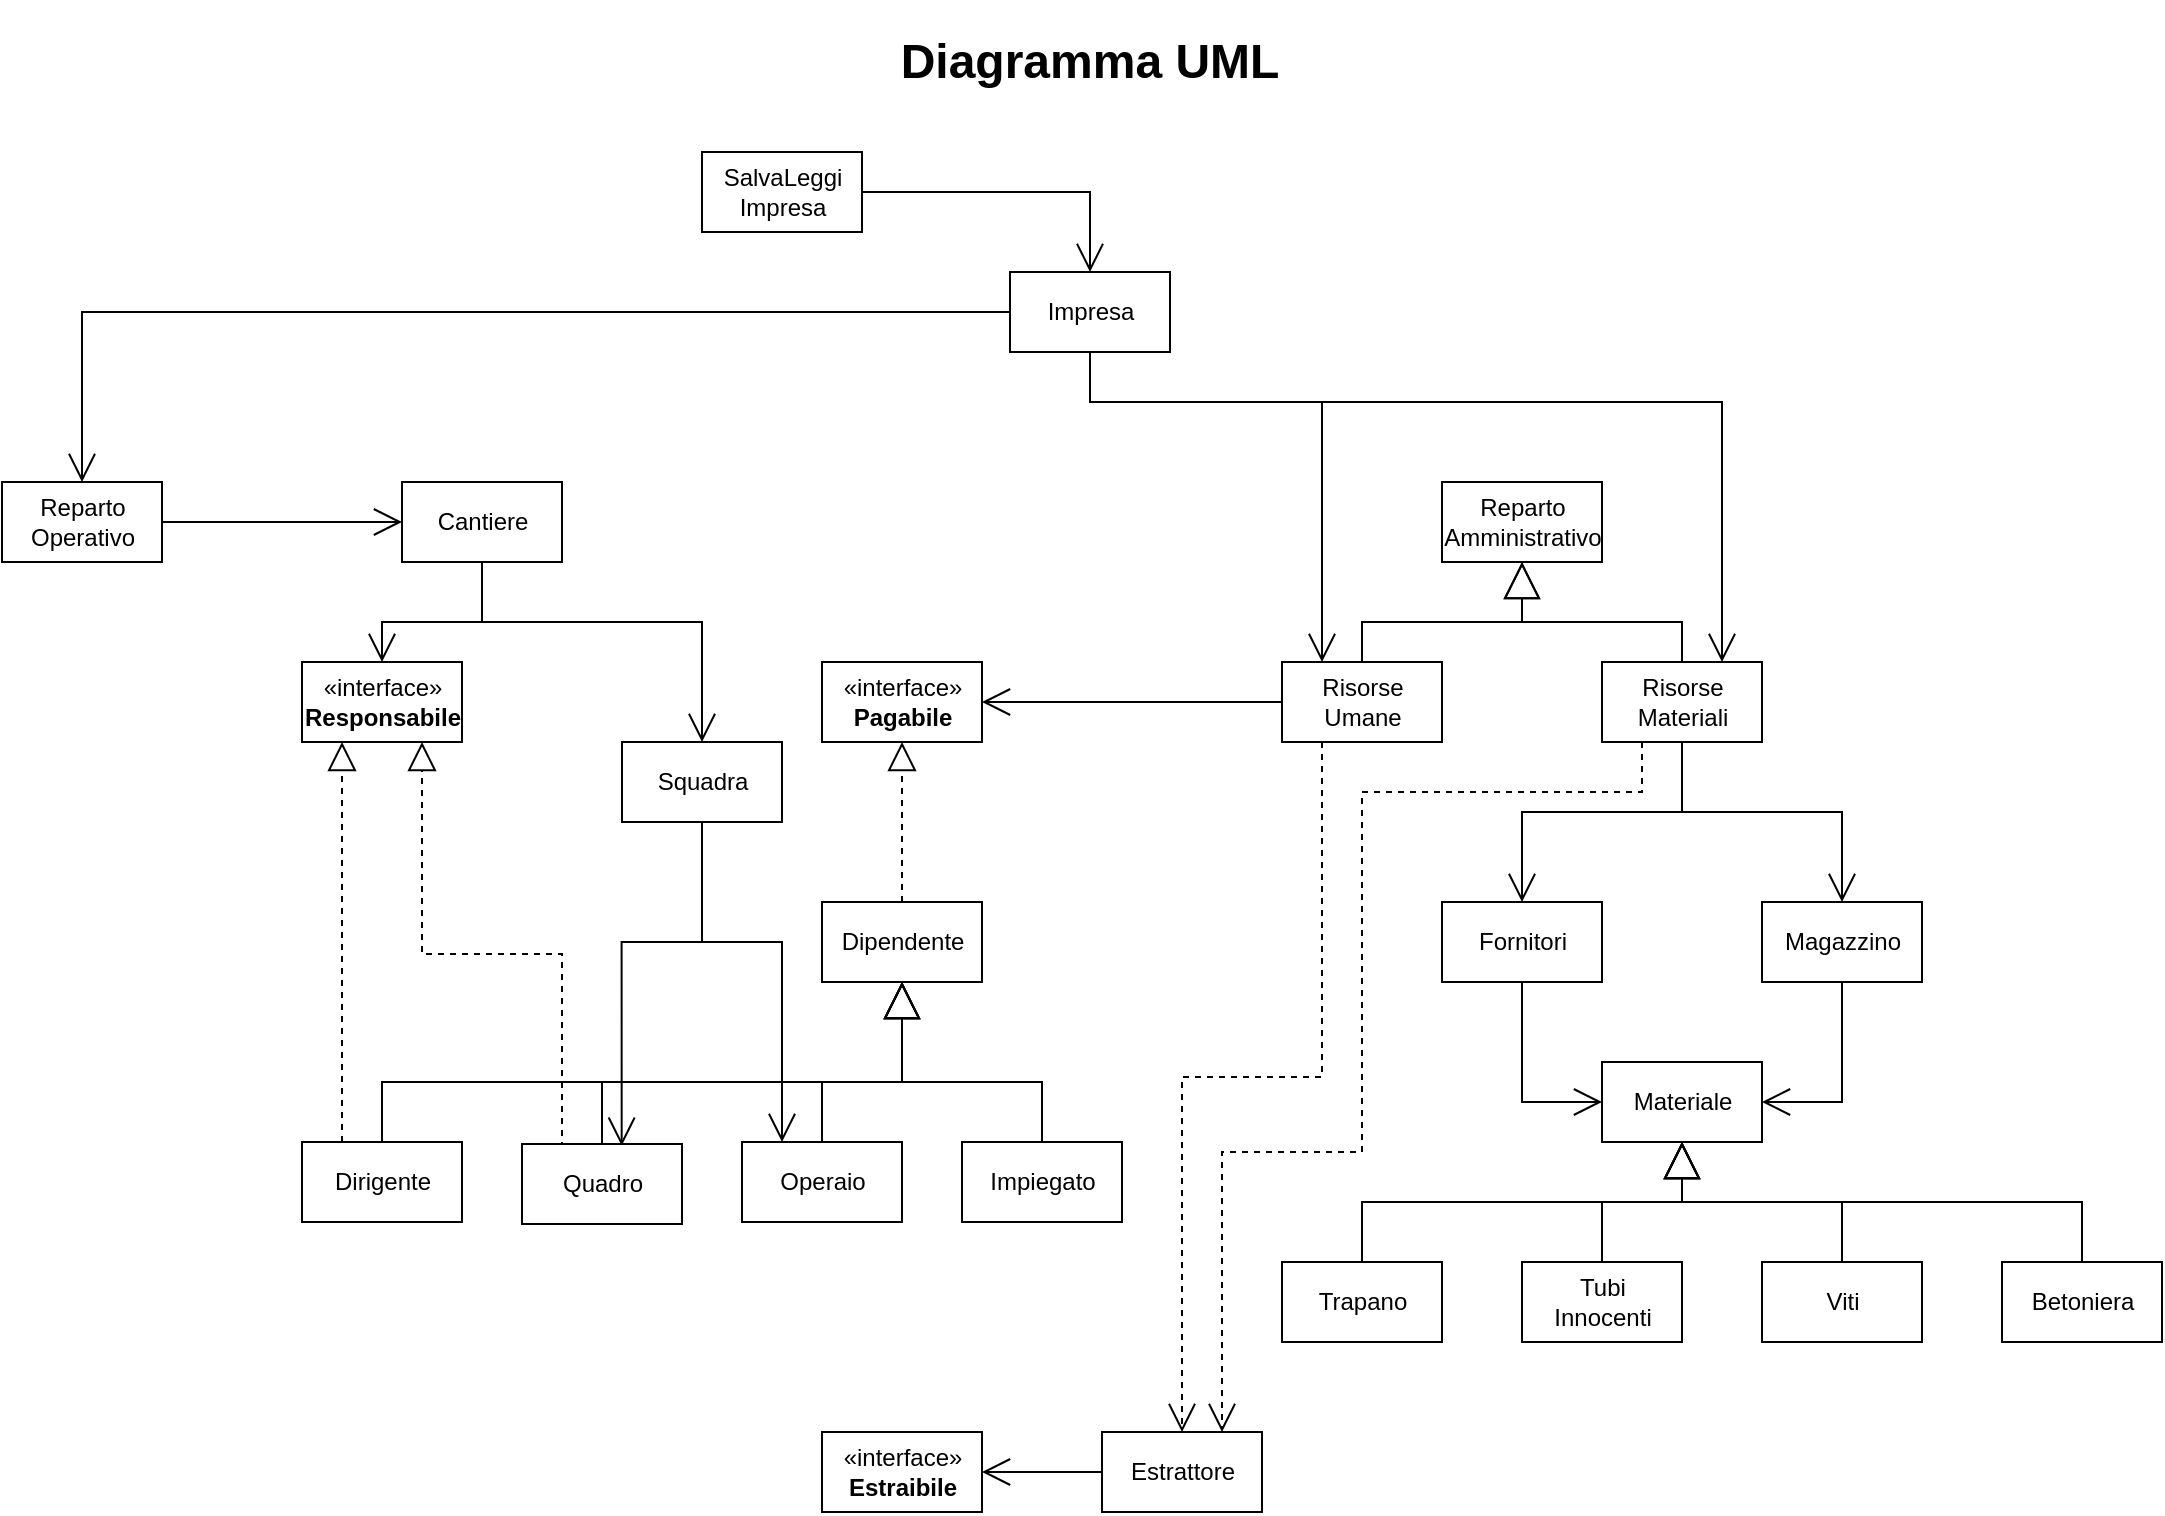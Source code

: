 <mxfile version="12.4.9" type="device"><diagram id="5WsX4jHQoWIvjeYTvldD" name="Page-1"><mxGraphModel dx="1585" dy="863" grid="1" gridSize="10" guides="1" tooltips="1" connect="1" arrows="1" fold="1" page="1" pageScale="1" pageWidth="1169" pageHeight="827" math="0" shadow="0"><root><mxCell id="0"/><mxCell id="1" parent="0"/><mxCell id="905ZBYgTo762ks0-n_Y5-1" value="Reparto&lt;br&gt;Amministrativo" style="html=1;" parent="1" vertex="1"><mxGeometry x="760" y="245" width="80" height="40" as="geometry"/></mxCell><mxCell id="905ZBYgTo762ks0-n_Y5-40" style="edgeStyle=orthogonalEdgeStyle;rounded=0;orthogonalLoop=1;jettySize=auto;html=1;exitX=0.5;exitY=0;exitDx=0;exitDy=0;entryX=0.5;entryY=1;entryDx=0;entryDy=0;strokeColor=#000000;endFill=0;endArrow=block;endSize=16;" parent="1" source="905ZBYgTo762ks0-n_Y5-2" target="905ZBYgTo762ks0-n_Y5-1" edge="1"><mxGeometry relative="1" as="geometry"><Array as="points"><mxPoint x="720" y="315"/><mxPoint x="800" y="315"/></Array></mxGeometry></mxCell><mxCell id="905ZBYgTo762ks0-n_Y5-51" style="edgeStyle=orthogonalEdgeStyle;rounded=0;orthogonalLoop=1;jettySize=auto;html=1;exitX=0;exitY=0.5;exitDx=0;exitDy=0;entryX=1;entryY=0.5;entryDx=0;entryDy=0;strokeColor=#000000;endArrow=open;endSize=12;endFill=1;" parent="1" source="905ZBYgTo762ks0-n_Y5-2" target="905ZBYgTo762ks0-n_Y5-17" edge="1"><mxGeometry relative="1" as="geometry"/></mxCell><mxCell id="vl5S0yrBhOq82g4DlDtu-12" style="edgeStyle=orthogonalEdgeStyle;rounded=0;orthogonalLoop=1;jettySize=auto;html=1;exitX=0.25;exitY=1;exitDx=0;exitDy=0;dashed=1;endArrow=open;endSize=12;entryX=0.5;entryY=0;entryDx=0;entryDy=0;" parent="1" source="905ZBYgTo762ks0-n_Y5-2" target="vl5S0yrBhOq82g4DlDtu-6" edge="1"><mxGeometry relative="1" as="geometry"><mxPoint x="640" y="640" as="targetPoint"/></mxGeometry></mxCell><mxCell id="905ZBYgTo762ks0-n_Y5-2" value="Risorse&lt;br&gt;Umane" style="html=1;" parent="1" vertex="1"><mxGeometry x="680" y="335" width="80" height="40" as="geometry"/></mxCell><mxCell id="905ZBYgTo762ks0-n_Y5-41" style="edgeStyle=orthogonalEdgeStyle;rounded=0;orthogonalLoop=1;jettySize=auto;html=1;exitX=0.5;exitY=0;exitDx=0;exitDy=0;strokeColor=#000000;endFill=0;endArrow=block;endSize=16;entryX=0.5;entryY=1;entryDx=0;entryDy=0;" parent="1" source="905ZBYgTo762ks0-n_Y5-3" target="905ZBYgTo762ks0-n_Y5-1" edge="1"><mxGeometry relative="1" as="geometry"><mxPoint x="800" y="295" as="targetPoint"/><Array as="points"><mxPoint x="880" y="315"/><mxPoint x="800" y="315"/></Array></mxGeometry></mxCell><mxCell id="905ZBYgTo762ks0-n_Y5-47" style="edgeStyle=orthogonalEdgeStyle;rounded=0;orthogonalLoop=1;jettySize=auto;html=1;exitX=0.5;exitY=1;exitDx=0;exitDy=0;entryX=0.5;entryY=0;entryDx=0;entryDy=0;strokeColor=#000000;endArrow=open;endSize=12;endFill=1;" parent="1" source="905ZBYgTo762ks0-n_Y5-3" target="905ZBYgTo762ks0-n_Y5-5" edge="1"><mxGeometry relative="1" as="geometry"/></mxCell><mxCell id="905ZBYgTo762ks0-n_Y5-48" style="edgeStyle=orthogonalEdgeStyle;rounded=0;orthogonalLoop=1;jettySize=auto;html=1;exitX=0.5;exitY=1;exitDx=0;exitDy=0;entryX=0.5;entryY=0;entryDx=0;entryDy=0;strokeColor=#000000;endArrow=open;endSize=12;endFill=1;" parent="1" source="905ZBYgTo762ks0-n_Y5-3" target="905ZBYgTo762ks0-n_Y5-6" edge="1"><mxGeometry relative="1" as="geometry"/></mxCell><mxCell id="vl5S0yrBhOq82g4DlDtu-13" style="edgeStyle=orthogonalEdgeStyle;rounded=0;orthogonalLoop=1;jettySize=auto;html=1;exitX=0.25;exitY=1;exitDx=0;exitDy=0;entryX=0.75;entryY=0;entryDx=0;entryDy=0;dashed=1;endArrow=open;endSize=12;" parent="1" source="905ZBYgTo762ks0-n_Y5-3" target="vl5S0yrBhOq82g4DlDtu-6" edge="1"><mxGeometry relative="1" as="geometry"><Array as="points"><mxPoint x="860" y="400"/><mxPoint x="720" y="400"/><mxPoint x="720" y="580"/><mxPoint x="650" y="580"/></Array></mxGeometry></mxCell><mxCell id="905ZBYgTo762ks0-n_Y5-3" value="Risorse&lt;br&gt;Materiali" style="html=1;" parent="1" vertex="1"><mxGeometry x="840" y="335" width="80" height="40" as="geometry"/></mxCell><mxCell id="905ZBYgTo762ks0-n_Y5-49" style="edgeStyle=orthogonalEdgeStyle;rounded=0;orthogonalLoop=1;jettySize=auto;html=1;exitX=0.5;exitY=1;exitDx=0;exitDy=0;entryX=0;entryY=0.5;entryDx=0;entryDy=0;strokeColor=#000000;endArrow=open;endSize=12;endFill=1;" parent="1" source="905ZBYgTo762ks0-n_Y5-5" target="905ZBYgTo762ks0-n_Y5-7" edge="1"><mxGeometry relative="1" as="geometry"/></mxCell><mxCell id="905ZBYgTo762ks0-n_Y5-5" value="Fornitori" style="html=1;" parent="1" vertex="1"><mxGeometry x="760" y="455" width="80" height="40" as="geometry"/></mxCell><mxCell id="905ZBYgTo762ks0-n_Y5-50" style="edgeStyle=orthogonalEdgeStyle;rounded=0;orthogonalLoop=1;jettySize=auto;html=1;exitX=0.5;exitY=1;exitDx=0;exitDy=0;entryX=1;entryY=0.5;entryDx=0;entryDy=0;strokeColor=#000000;endArrow=open;endSize=12;endFill=1;" parent="1" source="905ZBYgTo762ks0-n_Y5-6" target="905ZBYgTo762ks0-n_Y5-7" edge="1"><mxGeometry relative="1" as="geometry"/></mxCell><mxCell id="905ZBYgTo762ks0-n_Y5-6" value="Magazzino" style="html=1;" parent="1" vertex="1"><mxGeometry x="920" y="455" width="80" height="40" as="geometry"/></mxCell><mxCell id="905ZBYgTo762ks0-n_Y5-7" value="Materiale" style="html=1;" parent="1" vertex="1"><mxGeometry x="840" y="535" width="80" height="40" as="geometry"/></mxCell><mxCell id="905ZBYgTo762ks0-n_Y5-45" style="edgeStyle=orthogonalEdgeStyle;rounded=0;orthogonalLoop=1;jettySize=auto;html=1;exitX=0.5;exitY=0;exitDx=0;exitDy=0;strokeColor=#000000;endFill=0;endArrow=block;endSize=16;" parent="1" source="905ZBYgTo762ks0-n_Y5-8" edge="1"><mxGeometry relative="1" as="geometry"><mxPoint x="880" y="575" as="targetPoint"/><Array as="points"><mxPoint x="1080" y="605"/><mxPoint x="880" y="605"/></Array></mxGeometry></mxCell><mxCell id="905ZBYgTo762ks0-n_Y5-8" value="Betoniera" style="html=1;" parent="1" vertex="1"><mxGeometry x="1040" y="635" width="80" height="40" as="geometry"/></mxCell><mxCell id="905ZBYgTo762ks0-n_Y5-44" style="edgeStyle=orthogonalEdgeStyle;rounded=0;orthogonalLoop=1;jettySize=auto;html=1;exitX=0.5;exitY=0;exitDx=0;exitDy=0;strokeColor=#000000;endFill=0;endArrow=block;endSize=16;" parent="1" source="905ZBYgTo762ks0-n_Y5-9" edge="1"><mxGeometry relative="1" as="geometry"><mxPoint x="880" y="575" as="targetPoint"/><Array as="points"><mxPoint x="960" y="605"/><mxPoint x="880" y="605"/></Array></mxGeometry></mxCell><mxCell id="905ZBYgTo762ks0-n_Y5-9" value="Viti" style="html=1;" parent="1" vertex="1"><mxGeometry x="920" y="635" width="80" height="40" as="geometry"/></mxCell><mxCell id="905ZBYgTo762ks0-n_Y5-43" style="edgeStyle=orthogonalEdgeStyle;rounded=0;orthogonalLoop=1;jettySize=auto;html=1;exitX=0.5;exitY=0;exitDx=0;exitDy=0;strokeColor=#000000;endFill=0;endArrow=block;endSize=16;" parent="1" source="905ZBYgTo762ks0-n_Y5-10" edge="1"><mxGeometry relative="1" as="geometry"><mxPoint x="880" y="575" as="targetPoint"/><Array as="points"><mxPoint x="840" y="605"/><mxPoint x="880" y="605"/></Array></mxGeometry></mxCell><mxCell id="905ZBYgTo762ks0-n_Y5-10" value="Tubi&lt;br&gt;Innocenti" style="html=1;" parent="1" vertex="1"><mxGeometry x="800" y="635" width="80" height="40" as="geometry"/></mxCell><mxCell id="905ZBYgTo762ks0-n_Y5-42" style="edgeStyle=orthogonalEdgeStyle;rounded=0;orthogonalLoop=1;jettySize=auto;html=1;exitX=0.5;exitY=0;exitDx=0;exitDy=0;entryX=0.5;entryY=1;entryDx=0;entryDy=0;strokeColor=#000000;endFill=0;endArrow=block;endSize=16;" parent="1" source="905ZBYgTo762ks0-n_Y5-11" target="905ZBYgTo762ks0-n_Y5-7" edge="1"><mxGeometry relative="1" as="geometry"><Array as="points"><mxPoint x="720" y="605"/><mxPoint x="880" y="605"/></Array></mxGeometry></mxCell><mxCell id="905ZBYgTo762ks0-n_Y5-11" value="Trapano" style="html=1;" parent="1" vertex="1"><mxGeometry x="680" y="635" width="80" height="40" as="geometry"/></mxCell><mxCell id="905ZBYgTo762ks0-n_Y5-38" style="edgeStyle=orthogonalEdgeStyle;rounded=0;orthogonalLoop=1;jettySize=auto;html=1;exitX=1;exitY=0.5;exitDx=0;exitDy=0;entryX=0;entryY=0.5;entryDx=0;entryDy=0;strokeColor=#000000;endArrow=open;endSize=12;endFill=1;" parent="1" source="905ZBYgTo762ks0-n_Y5-12" target="905ZBYgTo762ks0-n_Y5-13" edge="1"><mxGeometry relative="1" as="geometry"/></mxCell><mxCell id="905ZBYgTo762ks0-n_Y5-12" value="Reparto&lt;br&gt;Operativo" style="html=1;" parent="1" vertex="1"><mxGeometry x="40" y="245" width="80" height="40" as="geometry"/></mxCell><mxCell id="905ZBYgTo762ks0-n_Y5-36" style="edgeStyle=orthogonalEdgeStyle;rounded=0;orthogonalLoop=1;jettySize=auto;html=1;exitX=0.5;exitY=1;exitDx=0;exitDy=0;entryX=0.5;entryY=0;entryDx=0;entryDy=0;strokeColor=#000000;endArrow=open;endSize=12;endFill=1;" parent="1" source="905ZBYgTo762ks0-n_Y5-13" target="905ZBYgTo762ks0-n_Y5-14" edge="1"><mxGeometry relative="1" as="geometry"><Array as="points"><mxPoint x="280" y="315"/><mxPoint x="230" y="315"/></Array></mxGeometry></mxCell><mxCell id="905ZBYgTo762ks0-n_Y5-37" style="edgeStyle=orthogonalEdgeStyle;rounded=0;orthogonalLoop=1;jettySize=auto;html=1;exitX=0.5;exitY=1;exitDx=0;exitDy=0;strokeColor=#000000;endArrow=open;endSize=12;entryX=0.5;entryY=0;entryDx=0;entryDy=0;endFill=1;" parent="1" source="905ZBYgTo762ks0-n_Y5-13" target="905ZBYgTo762ks0-n_Y5-16" edge="1"><mxGeometry relative="1" as="geometry"><Array as="points"><mxPoint x="280" y="315"/><mxPoint x="390" y="315"/></Array><mxPoint x="390" y="335" as="targetPoint"/></mxGeometry></mxCell><mxCell id="905ZBYgTo762ks0-n_Y5-13" value="Cantiere" style="html=1;" parent="1" vertex="1"><mxGeometry x="240" y="245" width="80" height="40" as="geometry"/></mxCell><mxCell id="905ZBYgTo762ks0-n_Y5-14" value="«interface»&lt;br&gt;&lt;b&gt;Responsabile&lt;/b&gt;" style="html=1;" parent="1" vertex="1"><mxGeometry x="190" y="335" width="80" height="40" as="geometry"/></mxCell><mxCell id="905ZBYgTo762ks0-n_Y5-25" style="edgeStyle=orthogonalEdgeStyle;rounded=0;orthogonalLoop=1;jettySize=auto;html=1;exitX=1;exitY=1;exitDx=0;exitDy=0;entryX=0.623;entryY=0.022;entryDx=0;entryDy=0;endArrow=open;endSize=12;strokeColor=#000000;entryPerimeter=0;endFill=1;" parent="1" source="905ZBYgTo762ks0-n_Y5-16" target="905ZBYgTo762ks0-n_Y5-22" edge="1"><mxGeometry relative="1" as="geometry"><Array as="points"><mxPoint x="390" y="475"/><mxPoint x="350" y="475"/></Array></mxGeometry></mxCell><mxCell id="905ZBYgTo762ks0-n_Y5-26" style="edgeStyle=orthogonalEdgeStyle;rounded=0;orthogonalLoop=1;jettySize=auto;html=1;exitX=1;exitY=1;exitDx=0;exitDy=0;entryX=0.25;entryY=0;entryDx=0;entryDy=0;endArrow=open;endSize=12;endFill=1;" parent="1" source="905ZBYgTo762ks0-n_Y5-16" target="905ZBYgTo762ks0-n_Y5-20" edge="1"><mxGeometry relative="1" as="geometry"><Array as="points"><mxPoint x="390" y="475"/><mxPoint x="430" y="475"/></Array></mxGeometry></mxCell><mxCell id="905ZBYgTo762ks0-n_Y5-16" value="Squadra" style="html=1;" parent="1" vertex="1"><mxGeometry x="350" y="375" width="80" height="40" as="geometry"/></mxCell><mxCell id="905ZBYgTo762ks0-n_Y5-17" value="«interface»&lt;br&gt;&lt;b&gt;Pagabile&lt;/b&gt;" style="html=1;" parent="1" vertex="1"><mxGeometry x="450" y="335" width="80" height="40" as="geometry"/></mxCell><mxCell id="905ZBYgTo762ks0-n_Y5-39" style="edgeStyle=orthogonalEdgeStyle;rounded=1;orthogonalLoop=1;jettySize=auto;html=1;exitX=0.5;exitY=0;exitDx=0;exitDy=0;entryX=0.5;entryY=1;entryDx=0;entryDy=0;strokeColor=#000000;dashed=1;endFill=0;endArrow=block;endSize=12;" parent="1" source="905ZBYgTo762ks0-n_Y5-18" target="905ZBYgTo762ks0-n_Y5-17" edge="1"><mxGeometry relative="1" as="geometry"/></mxCell><mxCell id="905ZBYgTo762ks0-n_Y5-18" value="Dipendente" style="html=1;" parent="1" vertex="1"><mxGeometry x="450" y="455" width="80" height="40" as="geometry"/></mxCell><mxCell id="905ZBYgTo762ks0-n_Y5-32" style="edgeStyle=orthogonalEdgeStyle;rounded=0;orthogonalLoop=1;jettySize=auto;html=1;exitX=0.5;exitY=0;exitDx=0;exitDy=0;endFill=0;endArrow=block;endSize=16;" parent="1" source="905ZBYgTo762ks0-n_Y5-19" edge="1"><mxGeometry relative="1" as="geometry"><mxPoint x="490" y="495" as="targetPoint"/><Array as="points"><mxPoint x="560" y="545"/><mxPoint x="490" y="545"/></Array></mxGeometry></mxCell><mxCell id="905ZBYgTo762ks0-n_Y5-19" value="Impiegato" style="html=1;" parent="1" vertex="1"><mxGeometry x="520" y="575" width="80" height="40" as="geometry"/></mxCell><mxCell id="905ZBYgTo762ks0-n_Y5-31" style="edgeStyle=orthogonalEdgeStyle;rounded=0;orthogonalLoop=1;jettySize=auto;html=1;exitX=0.5;exitY=0;exitDx=0;exitDy=0;endFill=0;endArrow=block;endSize=16;" parent="1" source="905ZBYgTo762ks0-n_Y5-20" edge="1"><mxGeometry relative="1" as="geometry"><mxPoint x="490" y="495" as="targetPoint"/><Array as="points"><mxPoint x="450" y="545"/><mxPoint x="490" y="545"/></Array></mxGeometry></mxCell><mxCell id="905ZBYgTo762ks0-n_Y5-20" value="Operaio" style="html=1;" parent="1" vertex="1"><mxGeometry x="410" y="575" width="80" height="40" as="geometry"/></mxCell><mxCell id="905ZBYgTo762ks0-n_Y5-28" style="edgeStyle=orthogonalEdgeStyle;rounded=1;orthogonalLoop=1;jettySize=auto;html=1;exitX=0.25;exitY=0;exitDx=0;exitDy=0;entryX=0.25;entryY=1;entryDx=0;entryDy=0;dashed=1;endFill=0;endArrow=block;endSize=12;" parent="1" source="905ZBYgTo762ks0-n_Y5-21" target="905ZBYgTo762ks0-n_Y5-14" edge="1"><mxGeometry relative="1" as="geometry"/></mxCell><mxCell id="905ZBYgTo762ks0-n_Y5-29" style="edgeStyle=orthogonalEdgeStyle;rounded=0;orthogonalLoop=1;jettySize=auto;html=1;exitX=0.5;exitY=0;exitDx=0;exitDy=0;entryX=0.5;entryY=1;entryDx=0;entryDy=0;endFill=0;endArrow=block;endSize=16;" parent="1" source="905ZBYgTo762ks0-n_Y5-21" target="905ZBYgTo762ks0-n_Y5-18" edge="1"><mxGeometry relative="1" as="geometry"><Array as="points"><mxPoint x="230" y="545"/><mxPoint x="490" y="545"/></Array></mxGeometry></mxCell><mxCell id="905ZBYgTo762ks0-n_Y5-21" value="Dirigente" style="html=1;" parent="1" vertex="1"><mxGeometry x="190" y="575" width="80" height="40" as="geometry"/></mxCell><mxCell id="905ZBYgTo762ks0-n_Y5-27" style="edgeStyle=orthogonalEdgeStyle;rounded=0;orthogonalLoop=1;jettySize=auto;html=1;exitX=0;exitY=0;exitDx=0;exitDy=0;entryX=0.75;entryY=1;entryDx=0;entryDy=0;dashed=1;endFill=0;endArrow=block;endSize=12;" parent="1" source="905ZBYgTo762ks0-n_Y5-22" target="905ZBYgTo762ks0-n_Y5-14" edge="1"><mxGeometry relative="1" as="geometry"><Array as="points"><mxPoint x="320" y="576"/><mxPoint x="320" y="481"/><mxPoint x="250" y="481"/></Array></mxGeometry></mxCell><mxCell id="905ZBYgTo762ks0-n_Y5-30" style="edgeStyle=orthogonalEdgeStyle;rounded=0;orthogonalLoop=1;jettySize=auto;html=1;exitX=0.5;exitY=0;exitDx=0;exitDy=0;entryX=0.5;entryY=1;entryDx=0;entryDy=0;endFill=0;endArrow=block;endSize=16;strokeColor=#000000;" parent="1" source="905ZBYgTo762ks0-n_Y5-22" target="905ZBYgTo762ks0-n_Y5-18" edge="1"><mxGeometry relative="1" as="geometry"><Array as="points"><mxPoint x="340" y="545"/><mxPoint x="490" y="545"/></Array></mxGeometry></mxCell><mxCell id="905ZBYgTo762ks0-n_Y5-22" value="Quadro" style="html=1;" parent="1" vertex="1"><mxGeometry x="300" y="576" width="80" height="40" as="geometry"/></mxCell><mxCell id="VHurzc8EOJ5_zl2JrUpo-2" style="edgeStyle=orthogonalEdgeStyle;rounded=0;orthogonalLoop=1;jettySize=auto;html=1;exitX=0;exitY=0.5;exitDx=0;exitDy=0;entryX=0.5;entryY=0;entryDx=0;entryDy=0;endArrow=open;endSize=12;endFill=1;" parent="1" source="VHurzc8EOJ5_zl2JrUpo-1" target="905ZBYgTo762ks0-n_Y5-12" edge="1"><mxGeometry relative="1" as="geometry"/></mxCell><mxCell id="VHurzc8EOJ5_zl2JrUpo-3" style="edgeStyle=orthogonalEdgeStyle;rounded=0;orthogonalLoop=1;jettySize=auto;html=1;exitX=0.5;exitY=1;exitDx=0;exitDy=0;entryX=0.25;entryY=0;entryDx=0;entryDy=0;endArrow=open;endSize=12;endFill=1;" parent="1" source="VHurzc8EOJ5_zl2JrUpo-1" target="905ZBYgTo762ks0-n_Y5-2" edge="1"><mxGeometry relative="1" as="geometry"><Array as="points"><mxPoint x="584" y="205"/><mxPoint x="700" y="205"/></Array></mxGeometry></mxCell><mxCell id="VHurzc8EOJ5_zl2JrUpo-4" style="edgeStyle=orthogonalEdgeStyle;rounded=0;orthogonalLoop=1;jettySize=auto;html=1;exitX=0.5;exitY=1;exitDx=0;exitDy=0;entryX=0.75;entryY=0;entryDx=0;entryDy=0;endArrow=open;endSize=12;endFill=1;" parent="1" source="VHurzc8EOJ5_zl2JrUpo-1" target="905ZBYgTo762ks0-n_Y5-3" edge="1"><mxGeometry relative="1" as="geometry"><Array as="points"><mxPoint x="584" y="205"/><mxPoint x="900" y="205"/></Array></mxGeometry></mxCell><mxCell id="VHurzc8EOJ5_zl2JrUpo-1" value="Impresa" style="html=1;" parent="1" vertex="1"><mxGeometry x="544" y="140" width="80" height="40" as="geometry"/></mxCell><mxCell id="VHurzc8EOJ5_zl2JrUpo-5" value="&lt;h1&gt;Diagramma UML&lt;/h1&gt;" style="text;html=1;strokeColor=none;fillColor=none;align=center;verticalAlign=middle;whiteSpace=wrap;rounded=0;" parent="1" vertex="1"><mxGeometry x="454" y="10" width="260" height="50.43" as="geometry"/></mxCell><mxCell id="vl5S0yrBhOq82g4DlDtu-4" style="edgeStyle=orthogonalEdgeStyle;rounded=0;orthogonalLoop=1;jettySize=auto;html=1;exitX=1;exitY=0.5;exitDx=0;exitDy=0;endFill=1;endArrow=open;endSize=12;" parent="1" source="vl5S0yrBhOq82g4DlDtu-3" target="VHurzc8EOJ5_zl2JrUpo-1" edge="1"><mxGeometry relative="1" as="geometry"/></mxCell><mxCell id="vl5S0yrBhOq82g4DlDtu-3" value="SalvaLeggi&lt;br&gt;Impresa" style="html=1;" parent="1" vertex="1"><mxGeometry x="390" y="80" width="80" height="40" as="geometry"/></mxCell><mxCell id="vl5S0yrBhOq82g4DlDtu-8" style="edgeStyle=orthogonalEdgeStyle;rounded=0;orthogonalLoop=1;jettySize=auto;html=1;exitX=0;exitY=0.5;exitDx=0;exitDy=0;entryX=1;entryY=0.5;entryDx=0;entryDy=0;endFill=1;endArrow=open;endSize=12;" parent="1" source="vl5S0yrBhOq82g4DlDtu-6" target="vl5S0yrBhOq82g4DlDtu-7" edge="1"><mxGeometry relative="1" as="geometry"/></mxCell><mxCell id="vl5S0yrBhOq82g4DlDtu-6" value="Estrattore" style="html=1;" parent="1" vertex="1"><mxGeometry x="590" y="720" width="80" height="40" as="geometry"/></mxCell><mxCell id="vl5S0yrBhOq82g4DlDtu-7" value="«interface»&lt;br&gt;&lt;b&gt;Estraibile&lt;/b&gt;" style="html=1;" parent="1" vertex="1"><mxGeometry x="450" y="720" width="80" height="40" as="geometry"/></mxCell></root></mxGraphModel></diagram></mxfile>